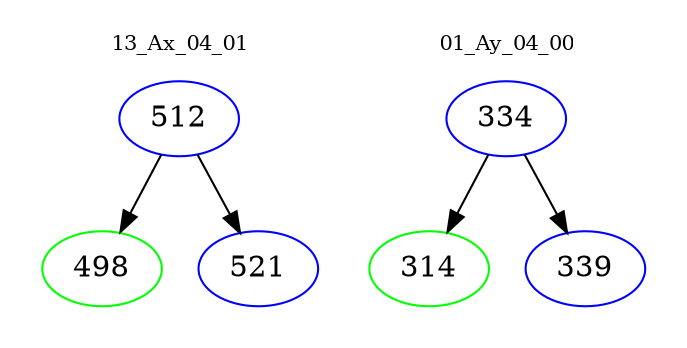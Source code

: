 digraph{
subgraph cluster_0 {
color = white
label = "13_Ax_04_01";
fontsize=10;
T0_512 [label="512", color="blue"]
T0_512 -> T0_498 [color="black"]
T0_498 [label="498", color="green"]
T0_512 -> T0_521 [color="black"]
T0_521 [label="521", color="blue"]
}
subgraph cluster_1 {
color = white
label = "01_Ay_04_00";
fontsize=10;
T1_334 [label="334", color="blue"]
T1_334 -> T1_314 [color="black"]
T1_314 [label="314", color="green"]
T1_334 -> T1_339 [color="black"]
T1_339 [label="339", color="blue"]
}
}
